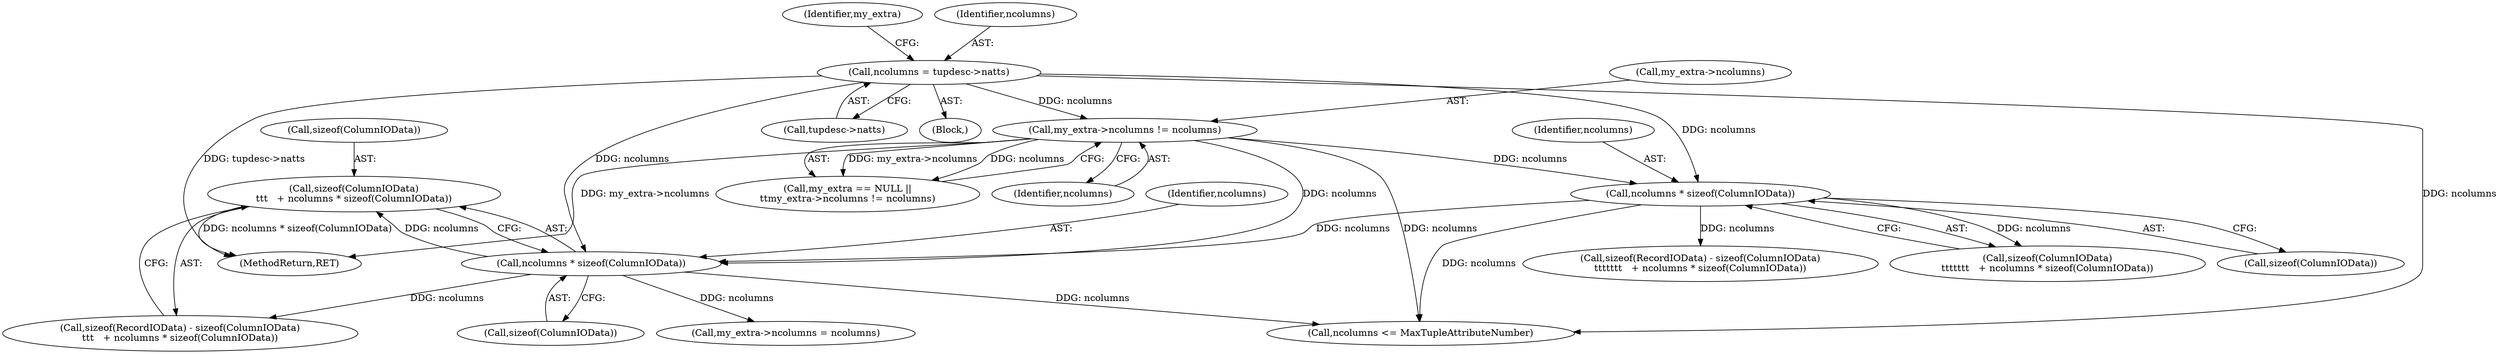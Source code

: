 digraph "0_postgres_31400a673325147e1205326008e32135a78b4d8a_1@API" {
"1000251" [label="(Call,sizeof(ColumnIOData)\n\t\t\t   + ncolumns * sizeof(ColumnIOData))"];
"1000254" [label="(Call,ncolumns * sizeof(ColumnIOData))"];
"1000209" [label="(Call,ncolumns * sizeof(ColumnIOData))"];
"1000185" [label="(Call,my_extra->ncolumns != ncolumns)"];
"1000166" [label="(Call,ncolumns = tupdesc->natts)"];
"1000209" [label="(Call,ncolumns * sizeof(ColumnIOData))"];
"1000255" [label="(Identifier,ncolumns)"];
"1000254" [label="(Call,ncolumns * sizeof(ColumnIOData))"];
"1000168" [label="(Call,tupdesc->natts)"];
"1000186" [label="(Call,my_extra->ncolumns)"];
"1000252" [label="(Call,sizeof(ColumnIOData))"];
"1000210" [label="(Identifier,ncolumns)"];
"1000203" [label="(Call,sizeof(RecordIOData) - sizeof(ColumnIOData)\n\t\t\t\t\t\t\t   + ncolumns * sizeof(ColumnIOData))"];
"1000166" [label="(Call,ncolumns = tupdesc->natts)"];
"1000251" [label="(Call,sizeof(ColumnIOData)\n\t\t\t   + ncolumns * sizeof(ColumnIOData))"];
"1000110" [label="(Block,)"];
"1000256" [label="(Call,sizeof(ColumnIOData))"];
"1000211" [label="(Call,sizeof(ColumnIOData))"];
"1000248" [label="(Call,sizeof(RecordIOData) - sizeof(ColumnIOData)\n\t\t\t   + ncolumns * sizeof(ColumnIOData))"];
"1000189" [label="(Identifier,ncolumns)"];
"1000206" [label="(Call,sizeof(ColumnIOData)\n\t\t\t\t\t\t\t   + ncolumns * sizeof(ColumnIOData))"];
"1000545" [label="(MethodReturn,RET)"];
"1000268" [label="(Call,my_extra->ncolumns = ncolumns)"];
"1000172" [label="(Identifier,my_extra)"];
"1000181" [label="(Call,my_extra == NULL ||\n\t\tmy_extra->ncolumns != ncolumns)"];
"1000167" [label="(Identifier,ncolumns)"];
"1000185" [label="(Call,my_extra->ncolumns != ncolumns)"];
"1000274" [label="(Call,ncolumns <= MaxTupleAttributeNumber)"];
"1000251" -> "1000248"  [label="AST: "];
"1000251" -> "1000254"  [label="CFG: "];
"1000252" -> "1000251"  [label="AST: "];
"1000254" -> "1000251"  [label="AST: "];
"1000248" -> "1000251"  [label="CFG: "];
"1000251" -> "1000545"  [label="DDG: ncolumns * sizeof(ColumnIOData)"];
"1000254" -> "1000251"  [label="DDG: ncolumns"];
"1000254" -> "1000256"  [label="CFG: "];
"1000255" -> "1000254"  [label="AST: "];
"1000256" -> "1000254"  [label="AST: "];
"1000254" -> "1000248"  [label="DDG: ncolumns"];
"1000209" -> "1000254"  [label="DDG: ncolumns"];
"1000185" -> "1000254"  [label="DDG: ncolumns"];
"1000166" -> "1000254"  [label="DDG: ncolumns"];
"1000254" -> "1000268"  [label="DDG: ncolumns"];
"1000254" -> "1000274"  [label="DDG: ncolumns"];
"1000209" -> "1000206"  [label="AST: "];
"1000209" -> "1000211"  [label="CFG: "];
"1000210" -> "1000209"  [label="AST: "];
"1000211" -> "1000209"  [label="AST: "];
"1000206" -> "1000209"  [label="CFG: "];
"1000209" -> "1000203"  [label="DDG: ncolumns"];
"1000209" -> "1000206"  [label="DDG: ncolumns"];
"1000185" -> "1000209"  [label="DDG: ncolumns"];
"1000166" -> "1000209"  [label="DDG: ncolumns"];
"1000209" -> "1000274"  [label="DDG: ncolumns"];
"1000185" -> "1000181"  [label="AST: "];
"1000185" -> "1000189"  [label="CFG: "];
"1000186" -> "1000185"  [label="AST: "];
"1000189" -> "1000185"  [label="AST: "];
"1000181" -> "1000185"  [label="CFG: "];
"1000185" -> "1000545"  [label="DDG: my_extra->ncolumns"];
"1000185" -> "1000181"  [label="DDG: my_extra->ncolumns"];
"1000185" -> "1000181"  [label="DDG: ncolumns"];
"1000166" -> "1000185"  [label="DDG: ncolumns"];
"1000185" -> "1000274"  [label="DDG: ncolumns"];
"1000166" -> "1000110"  [label="AST: "];
"1000166" -> "1000168"  [label="CFG: "];
"1000167" -> "1000166"  [label="AST: "];
"1000168" -> "1000166"  [label="AST: "];
"1000172" -> "1000166"  [label="CFG: "];
"1000166" -> "1000545"  [label="DDG: tupdesc->natts"];
"1000166" -> "1000274"  [label="DDG: ncolumns"];
}
